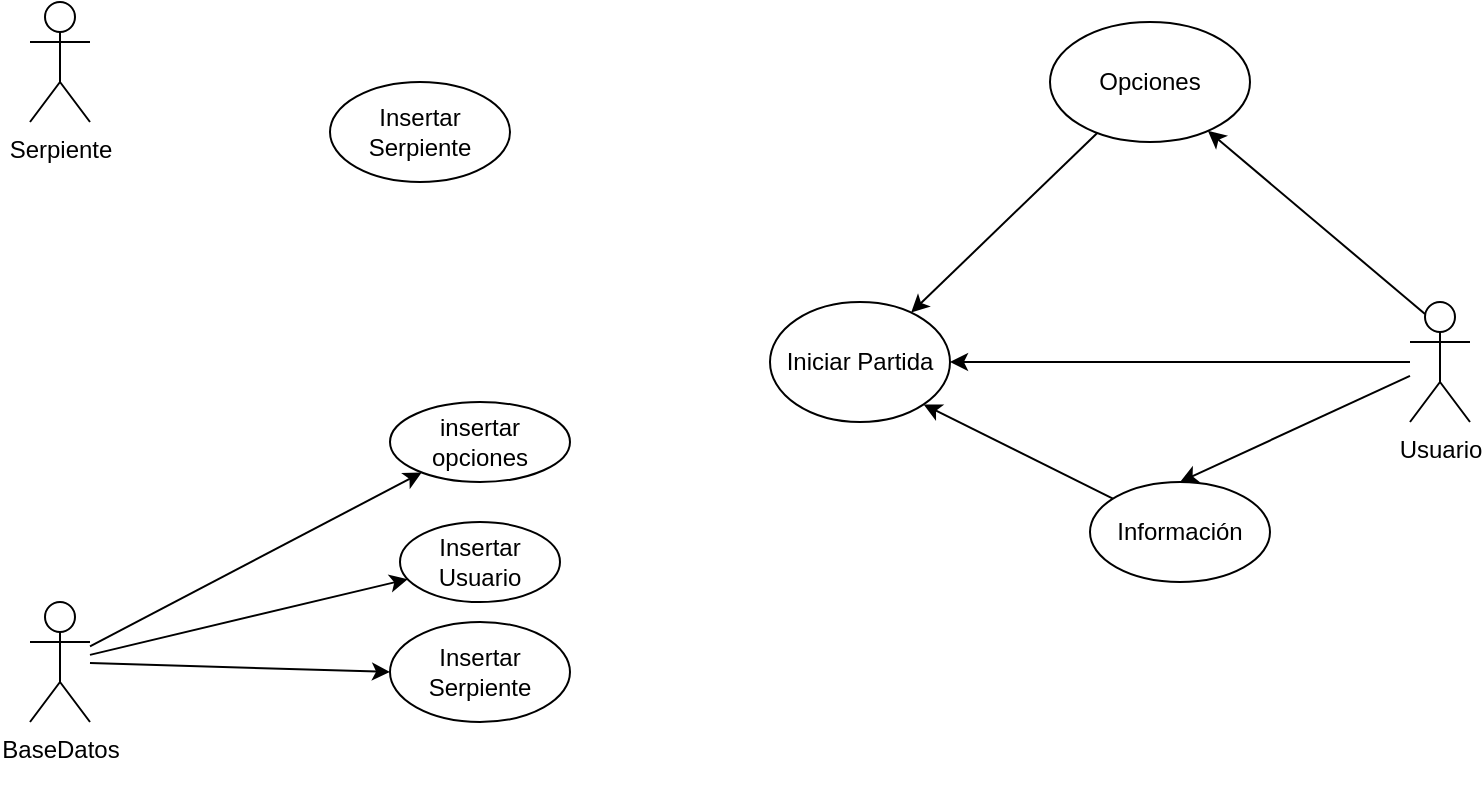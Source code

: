 <mxfile version="28.2.5">
  <diagram name="Página-1" id="paPP1KsMQQtCQt4SMTg-">
    <mxGraphModel dx="872" dy="442" grid="1" gridSize="10" guides="1" tooltips="1" connect="1" arrows="1" fold="1" page="1" pageScale="1" pageWidth="827" pageHeight="1169" math="0" shadow="0">
      <root>
        <mxCell id="0" />
        <mxCell id="1" parent="0" />
        <mxCell id="lul4We6jXFLeoNddsFLB-1" value="Serpiente" style="shape=umlActor;verticalLabelPosition=bottom;verticalAlign=top;html=1;outlineConnect=0;" vertex="1" parent="1">
          <mxGeometry x="60" y="50" width="30" height="60" as="geometry" />
        </mxCell>
        <mxCell id="lul4We6jXFLeoNddsFLB-7" value="&lt;div&gt;BaseDatos&lt;/div&gt;&lt;div&gt;&lt;br&gt;&lt;/div&gt;" style="shape=umlActor;verticalLabelPosition=bottom;verticalAlign=top;html=1;outlineConnect=0;" vertex="1" parent="1">
          <mxGeometry x="60" y="350" width="30" height="60" as="geometry" />
        </mxCell>
        <mxCell id="lul4We6jXFLeoNddsFLB-8" value="Iniciar Partida" style="ellipse;whiteSpace=wrap;html=1;" vertex="1" parent="1">
          <mxGeometry x="430" y="200" width="90" height="60" as="geometry" />
        </mxCell>
        <mxCell id="lul4We6jXFLeoNddsFLB-9" value="Opciones" style="ellipse;whiteSpace=wrap;html=1;" vertex="1" parent="1">
          <mxGeometry x="570" y="60" width="100" height="60" as="geometry" />
        </mxCell>
        <mxCell id="lul4We6jXFLeoNddsFLB-10" value="Insertar Usuario" style="ellipse;whiteSpace=wrap;html=1;" vertex="1" parent="1">
          <mxGeometry x="245" y="310" width="80" height="40" as="geometry" />
        </mxCell>
        <mxCell id="lul4We6jXFLeoNddsFLB-11" value="insertar opciones" style="ellipse;whiteSpace=wrap;html=1;" vertex="1" parent="1">
          <mxGeometry x="240" y="250" width="90" height="40" as="geometry" />
        </mxCell>
        <mxCell id="lul4We6jXFLeoNddsFLB-12" value="Insertar Serpiente" style="ellipse;whiteSpace=wrap;html=1;" vertex="1" parent="1">
          <mxGeometry x="240" y="360" width="90" height="50" as="geometry" />
        </mxCell>
        <mxCell id="lul4We6jXFLeoNddsFLB-13" value="Información" style="ellipse;whiteSpace=wrap;html=1;" vertex="1" parent="1">
          <mxGeometry x="590" y="290" width="90" height="50" as="geometry" />
        </mxCell>
        <mxCell id="lul4We6jXFLeoNddsFLB-14" value="Usuario" style="shape=umlActor;verticalLabelPosition=bottom;verticalAlign=top;html=1;outlineConnect=0;" vertex="1" parent="1">
          <mxGeometry x="750" y="200" width="30" height="60" as="geometry" />
        </mxCell>
        <mxCell id="lul4We6jXFLeoNddsFLB-15" value="" style="endArrow=classic;html=1;rounded=0;" edge="1" parent="1" source="lul4We6jXFLeoNddsFLB-14" target="lul4We6jXFLeoNddsFLB-8">
          <mxGeometry width="50" height="50" relative="1" as="geometry">
            <mxPoint x="680" y="180" as="sourcePoint" />
            <mxPoint x="730" y="130" as="targetPoint" />
          </mxGeometry>
        </mxCell>
        <mxCell id="lul4We6jXFLeoNddsFLB-16" value="" style="endArrow=classic;html=1;rounded=0;exitX=0.25;exitY=0.1;exitDx=0;exitDy=0;exitPerimeter=0;" edge="1" parent="1" source="lul4We6jXFLeoNddsFLB-14" target="lul4We6jXFLeoNddsFLB-9">
          <mxGeometry width="50" height="50" relative="1" as="geometry">
            <mxPoint x="660" y="190" as="sourcePoint" />
            <mxPoint x="710" y="140" as="targetPoint" />
          </mxGeometry>
        </mxCell>
        <mxCell id="lul4We6jXFLeoNddsFLB-17" value="" style="endArrow=classic;html=1;rounded=0;" edge="1" parent="1" source="lul4We6jXFLeoNddsFLB-9" target="lul4We6jXFLeoNddsFLB-8">
          <mxGeometry width="50" height="50" relative="1" as="geometry">
            <mxPoint x="470" y="160" as="sourcePoint" />
            <mxPoint x="520" y="110" as="targetPoint" />
          </mxGeometry>
        </mxCell>
        <mxCell id="lul4We6jXFLeoNddsFLB-18" value="" style="endArrow=classic;html=1;rounded=0;entryX=0.5;entryY=0;entryDx=0;entryDy=0;" edge="1" parent="1" source="lul4We6jXFLeoNddsFLB-14" target="lul4We6jXFLeoNddsFLB-13">
          <mxGeometry width="50" height="50" relative="1" as="geometry">
            <mxPoint x="520" y="390" as="sourcePoint" />
            <mxPoint x="570" y="340" as="targetPoint" />
            <Array as="points" />
          </mxGeometry>
        </mxCell>
        <mxCell id="lul4We6jXFLeoNddsFLB-19" value="" style="endArrow=classic;html=1;rounded=0;entryX=1;entryY=1;entryDx=0;entryDy=0;" edge="1" parent="1" source="lul4We6jXFLeoNddsFLB-13" target="lul4We6jXFLeoNddsFLB-8">
          <mxGeometry width="50" height="50" relative="1" as="geometry">
            <mxPoint x="430" y="260" as="sourcePoint" />
            <mxPoint x="480" y="210" as="targetPoint" />
          </mxGeometry>
        </mxCell>
        <mxCell id="lul4We6jXFLeoNddsFLB-20" value="" style="endArrow=classic;html=1;rounded=0;entryX=0;entryY=0.5;entryDx=0;entryDy=0;" edge="1" parent="1" source="lul4We6jXFLeoNddsFLB-7" target="lul4We6jXFLeoNddsFLB-12">
          <mxGeometry width="50" height="50" relative="1" as="geometry">
            <mxPoint x="100" y="420" as="sourcePoint" />
            <mxPoint x="150" y="370" as="targetPoint" />
          </mxGeometry>
        </mxCell>
        <mxCell id="lul4We6jXFLeoNddsFLB-22" value="" style="endArrow=classic;html=1;rounded=0;" edge="1" parent="1" source="lul4We6jXFLeoNddsFLB-7" target="lul4We6jXFLeoNddsFLB-10">
          <mxGeometry width="50" height="50" relative="1" as="geometry">
            <mxPoint x="80" y="350" as="sourcePoint" />
            <mxPoint x="130" y="300" as="targetPoint" />
          </mxGeometry>
        </mxCell>
        <mxCell id="lul4We6jXFLeoNddsFLB-23" value="" style="endArrow=classic;html=1;rounded=0;" edge="1" parent="1" source="lul4We6jXFLeoNddsFLB-7" target="lul4We6jXFLeoNddsFLB-11">
          <mxGeometry width="50" height="50" relative="1" as="geometry">
            <mxPoint x="80" y="350" as="sourcePoint" />
            <mxPoint x="130" y="300" as="targetPoint" />
          </mxGeometry>
        </mxCell>
        <mxCell id="lul4We6jXFLeoNddsFLB-25" value="Insertar Serpiente" style="ellipse;whiteSpace=wrap;html=1;" vertex="1" parent="1">
          <mxGeometry x="210" y="90" width="90" height="50" as="geometry" />
        </mxCell>
      </root>
    </mxGraphModel>
  </diagram>
</mxfile>
